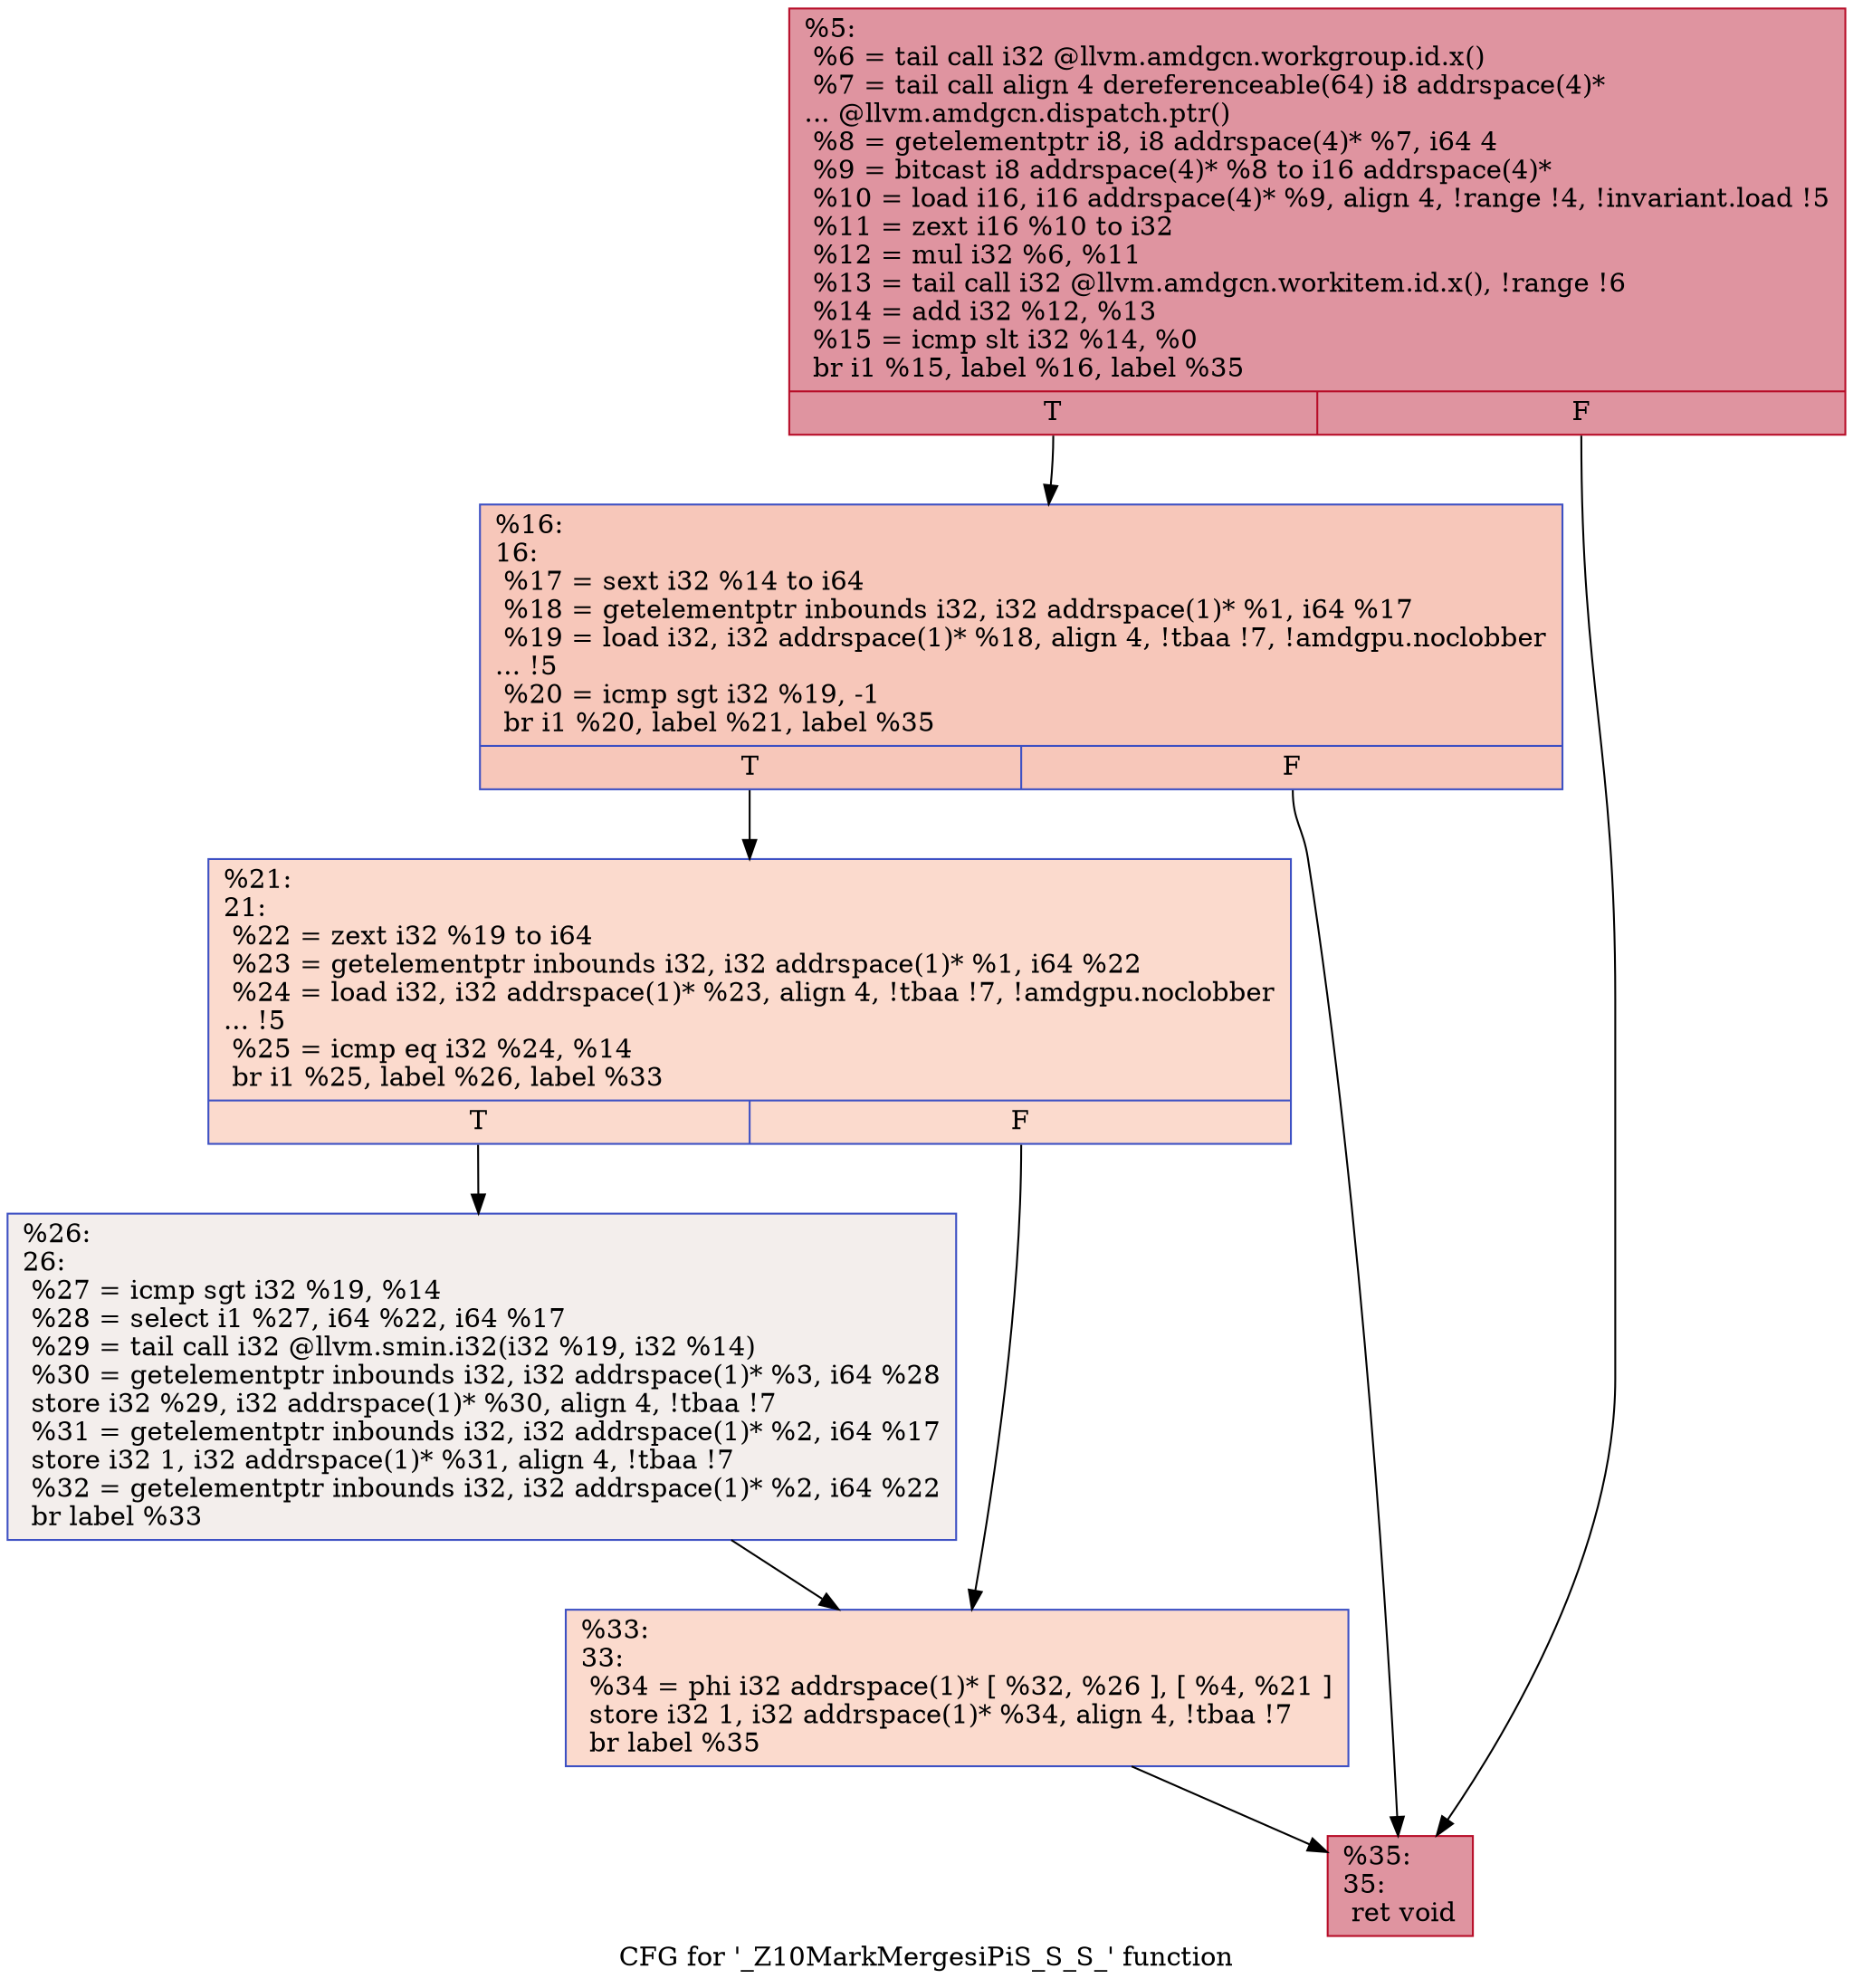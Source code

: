 digraph "CFG for '_Z10MarkMergesiPiS_S_S_' function" {
	label="CFG for '_Z10MarkMergesiPiS_S_S_' function";

	Node0x597f540 [shape=record,color="#b70d28ff", style=filled, fillcolor="#b70d2870",label="{%5:\l  %6 = tail call i32 @llvm.amdgcn.workgroup.id.x()\l  %7 = tail call align 4 dereferenceable(64) i8 addrspace(4)*\l... @llvm.amdgcn.dispatch.ptr()\l  %8 = getelementptr i8, i8 addrspace(4)* %7, i64 4\l  %9 = bitcast i8 addrspace(4)* %8 to i16 addrspace(4)*\l  %10 = load i16, i16 addrspace(4)* %9, align 4, !range !4, !invariant.load !5\l  %11 = zext i16 %10 to i32\l  %12 = mul i32 %6, %11\l  %13 = tail call i32 @llvm.amdgcn.workitem.id.x(), !range !6\l  %14 = add i32 %12, %13\l  %15 = icmp slt i32 %14, %0\l  br i1 %15, label %16, label %35\l|{<s0>T|<s1>F}}"];
	Node0x597f540:s0 -> Node0x5981400;
	Node0x597f540:s1 -> Node0x5981490;
	Node0x5981400 [shape=record,color="#3d50c3ff", style=filled, fillcolor="#ec7f6370",label="{%16:\l16:                                               \l  %17 = sext i32 %14 to i64\l  %18 = getelementptr inbounds i32, i32 addrspace(1)* %1, i64 %17\l  %19 = load i32, i32 addrspace(1)* %18, align 4, !tbaa !7, !amdgpu.noclobber\l... !5\l  %20 = icmp sgt i32 %19, -1\l  br i1 %20, label %21, label %35\l|{<s0>T|<s1>F}}"];
	Node0x5981400:s0 -> Node0x5982010;
	Node0x5981400:s1 -> Node0x5981490;
	Node0x5982010 [shape=record,color="#3d50c3ff", style=filled, fillcolor="#f7ac8e70",label="{%21:\l21:                                               \l  %22 = zext i32 %19 to i64\l  %23 = getelementptr inbounds i32, i32 addrspace(1)* %1, i64 %22\l  %24 = load i32, i32 addrspace(1)* %23, align 4, !tbaa !7, !amdgpu.noclobber\l... !5\l  %25 = icmp eq i32 %24, %14\l  br i1 %25, label %26, label %33\l|{<s0>T|<s1>F}}"];
	Node0x5982010:s0 -> Node0x5982970;
	Node0x5982010:s1 -> Node0x5982a00;
	Node0x5982970 [shape=record,color="#3d50c3ff", style=filled, fillcolor="#e3d9d370",label="{%26:\l26:                                               \l  %27 = icmp sgt i32 %19, %14\l  %28 = select i1 %27, i64 %22, i64 %17\l  %29 = tail call i32 @llvm.smin.i32(i32 %19, i32 %14)\l  %30 = getelementptr inbounds i32, i32 addrspace(1)* %3, i64 %28\l  store i32 %29, i32 addrspace(1)* %30, align 4, !tbaa !7\l  %31 = getelementptr inbounds i32, i32 addrspace(1)* %2, i64 %17\l  store i32 1, i32 addrspace(1)* %31, align 4, !tbaa !7\l  %32 = getelementptr inbounds i32, i32 addrspace(1)* %2, i64 %22\l  br label %33\l}"];
	Node0x5982970 -> Node0x5982a00;
	Node0x5982a00 [shape=record,color="#3d50c3ff", style=filled, fillcolor="#f7ac8e70",label="{%33:\l33:                                               \l  %34 = phi i32 addrspace(1)* [ %32, %26 ], [ %4, %21 ]\l  store i32 1, i32 addrspace(1)* %34, align 4, !tbaa !7\l  br label %35\l}"];
	Node0x5982a00 -> Node0x5981490;
	Node0x5981490 [shape=record,color="#b70d28ff", style=filled, fillcolor="#b70d2870",label="{%35:\l35:                                               \l  ret void\l}"];
}
